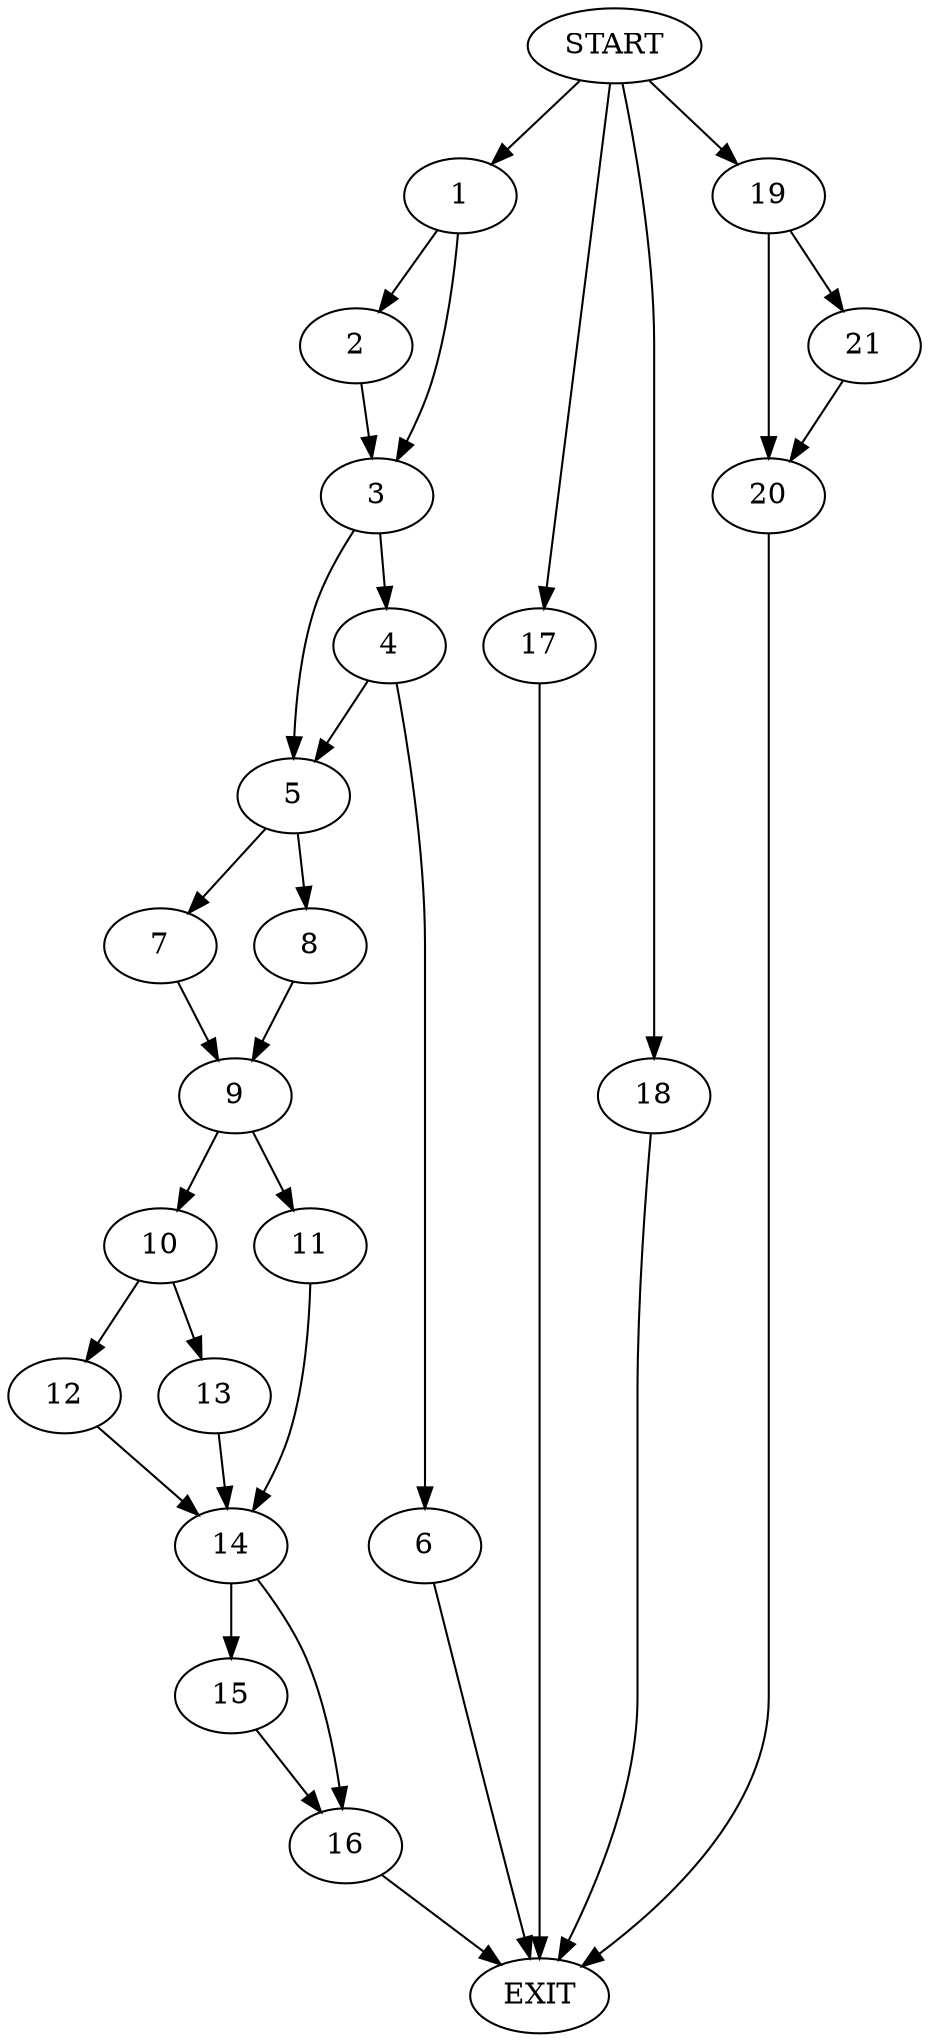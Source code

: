 digraph {
0 [label="START"]
22 [label="EXIT"]
0 -> 1
1 -> 2
1 -> 3
2 -> 3
3 -> 4
3 -> 5
4 -> 6
4 -> 5
5 -> 7
5 -> 8
6 -> 22
7 -> 9
8 -> 9
9 -> 10
9 -> 11
10 -> 12
10 -> 13
11 -> 14
14 -> 15
14 -> 16
13 -> 14
12 -> 14
16 -> 22
15 -> 16
0 -> 17
17 -> 22
0 -> 18
18 -> 22
0 -> 19
19 -> 20
19 -> 21
20 -> 22
21 -> 20
}
